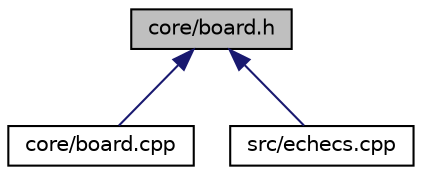 digraph "core/board.h"
{
 // LATEX_PDF_SIZE
  edge [fontname="Helvetica",fontsize="10",labelfontname="Helvetica",labelfontsize="10"];
  node [fontname="Helvetica",fontsize="10",shape=record];
  Node1 [label="core/board.h",height=0.2,width=0.4,color="black", fillcolor="grey75", style="filled", fontcolor="black",tooltip="Header file for the game board and its logic."];
  Node1 -> Node2 [dir="back",color="midnightblue",fontsize="10",style="solid",fontname="Helvetica"];
  Node2 [label="core/board.cpp",height=0.2,width=0.4,color="black", fillcolor="white", style="filled",URL="$board_8cpp.html",tooltip="Implementation of the chess board functions & game logic."];
  Node1 -> Node3 [dir="back",color="midnightblue",fontsize="10",style="solid",fontname="Helvetica"];
  Node3 [label="src/echecs.cpp",height=0.2,width=0.4,color="black", fillcolor="white", style="filled",URL="$echecs_8cpp.html",tooltip="Main file for the chess game redirecting to the core."];
}
